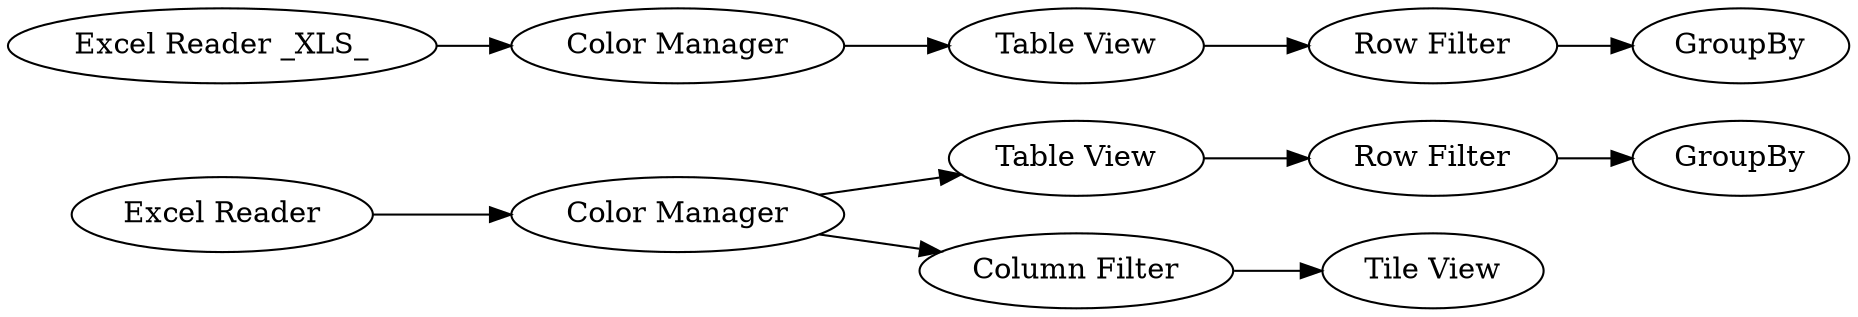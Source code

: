 digraph {
	14 [label="Color Manager"]
	15 [label="Table View"]
	16 [label="Row Filter"]
	17 [label="Tile View"]
	18 [label="Column Filter"]
	20 [label=GroupBy]
	21 [label="Excel Reader _XLS_"]
	22 [label="Color Manager"]
	23 [label="Table View"]
	24 [label="Row Filter"]
	25 [label=GroupBy]
	26 [label="Excel Reader"]
	14 -> 15
	14 -> 18
	15 -> 16
	16 -> 20
	18 -> 17
	21 -> 22
	22 -> 23
	23 -> 24
	24 -> 25
	26 -> 14
	rankdir=LR
}
